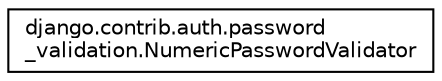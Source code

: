 digraph "Graphical Class Hierarchy"
{
 // LATEX_PDF_SIZE
  edge [fontname="Helvetica",fontsize="10",labelfontname="Helvetica",labelfontsize="10"];
  node [fontname="Helvetica",fontsize="10",shape=record];
  rankdir="LR";
  Node0 [label="django.contrib.auth.password\l_validation.NumericPasswordValidator",height=0.2,width=0.4,color="black", fillcolor="white", style="filled",URL="$classdjango_1_1contrib_1_1auth_1_1password__validation_1_1_numeric_password_validator.html",tooltip=" "];
}
